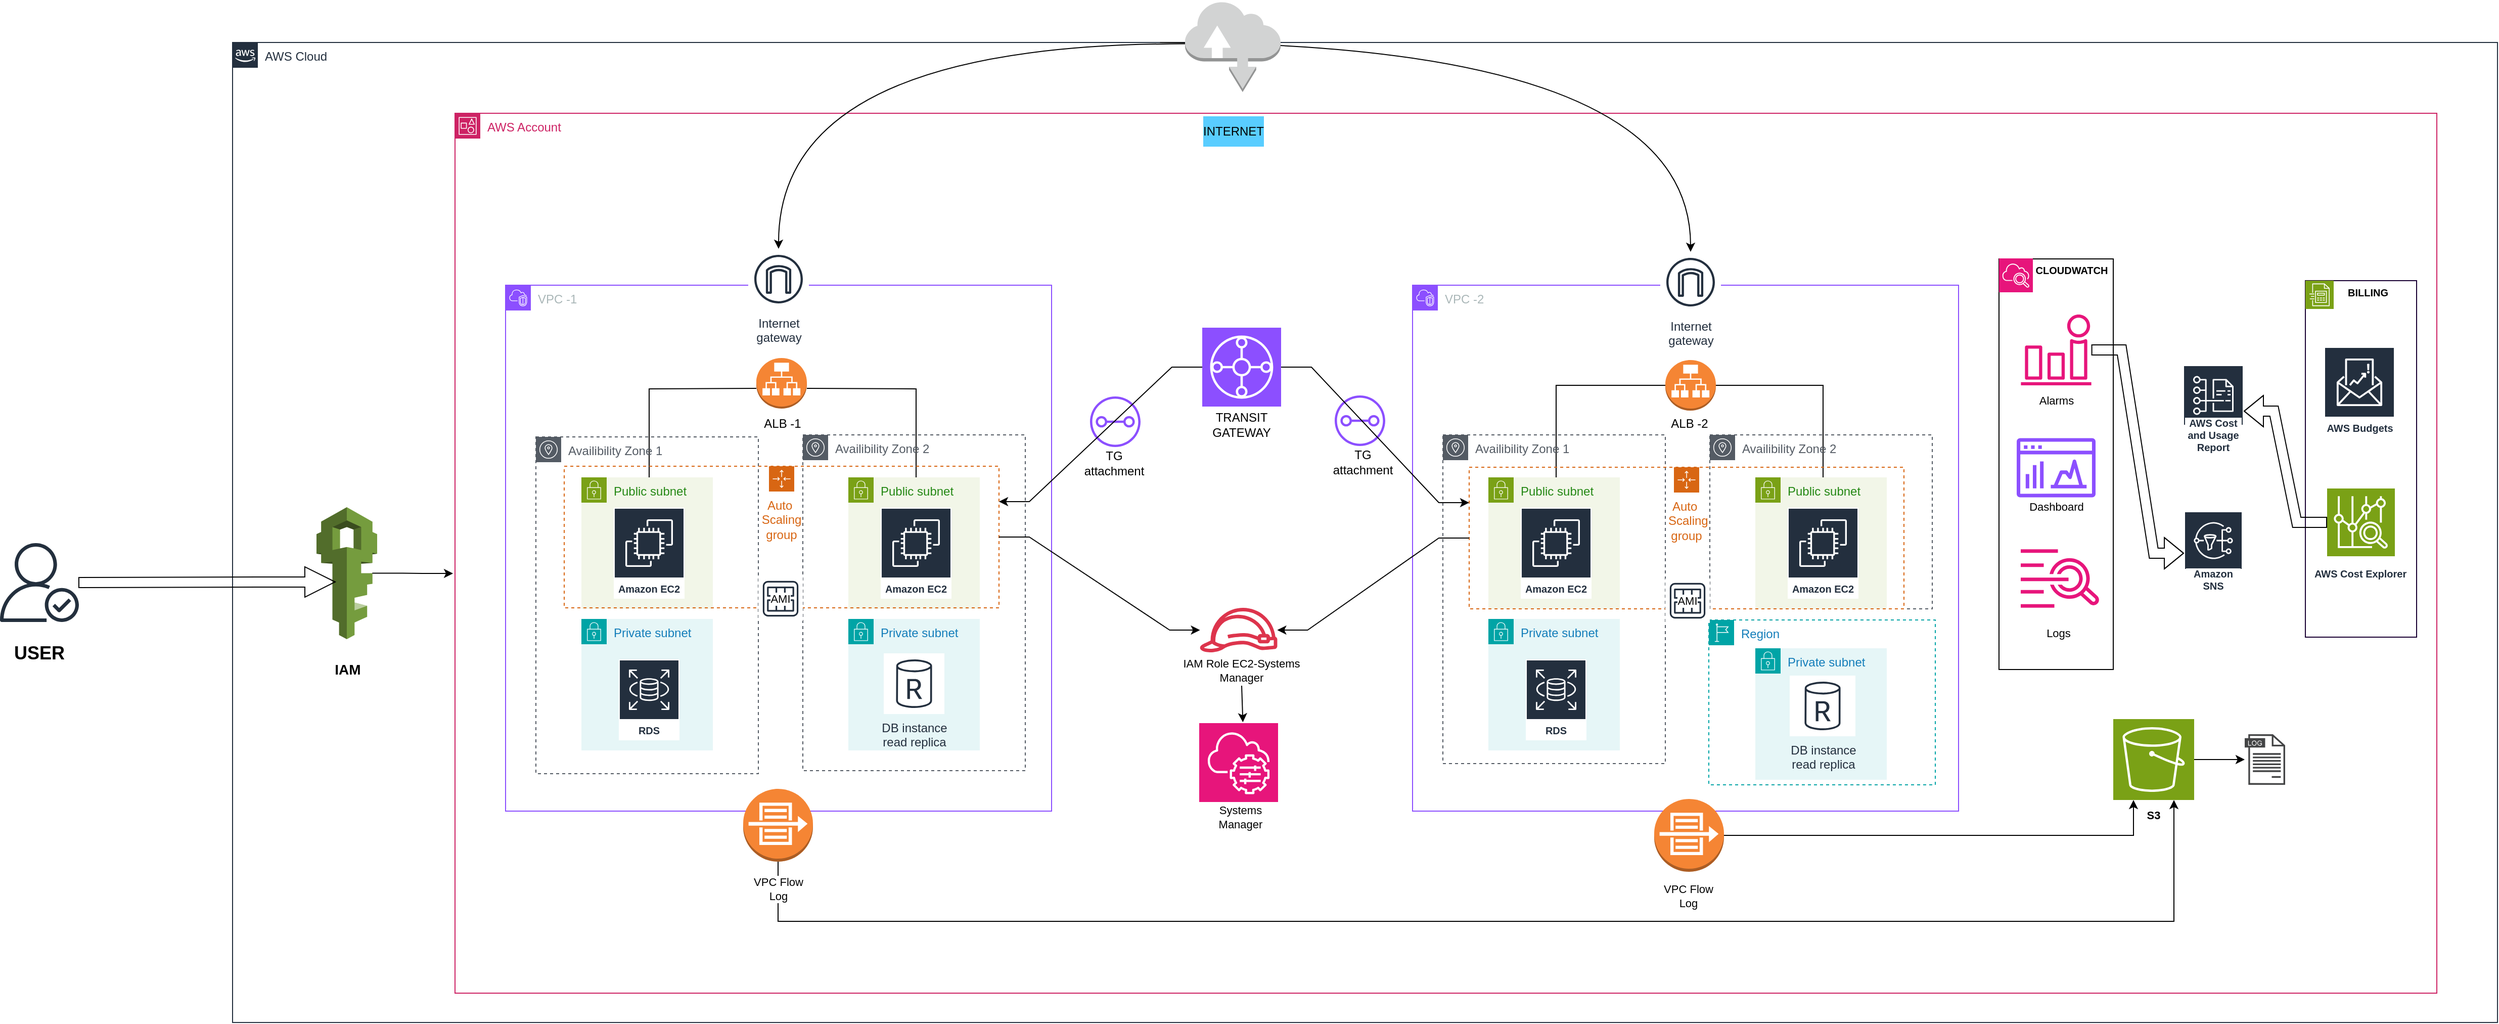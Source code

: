 <mxfile version="24.7.17">
  <diagram id="Ht1M8jgEwFfnCIfOTk4-" name="Page-1">
    <mxGraphModel dx="4369" dy="2067" grid="1" gridSize="10" guides="1" tooltips="1" connect="1" arrows="1" fold="1" page="1" pageScale="1" pageWidth="1169" pageHeight="827" math="0" shadow="0">
      <root>
        <mxCell id="0" />
        <mxCell id="1" parent="0" />
        <mxCell id="O6Aat92sw0CdDwq3nV2c-1" value="AWS Cloud" style="points=[[0,0],[0.25,0],[0.5,0],[0.75,0],[1,0],[1,0.25],[1,0.5],[1,0.75],[1,1],[0.75,1],[0.5,1],[0.25,1],[0,1],[0,0.75],[0,0.5],[0,0.25]];outlineConnect=0;gradientColor=none;html=1;whiteSpace=wrap;fontSize=12;fontStyle=0;shape=mxgraph.aws4.group;grIcon=mxgraph.aws4.group_aws_cloud_alt;strokeColor=#232F3E;fillColor=none;verticalAlign=top;align=left;spacingLeft=30;fontColor=#232F3E;dashed=0;labelBackgroundColor=#ffffff;container=1;pointerEvents=0;collapsible=0;recursiveResize=0;" vertex="1" parent="1">
          <mxGeometry x="120" y="-49" width="2240" height="969" as="geometry" />
        </mxCell>
        <mxCell id="O6Aat92sw0CdDwq3nV2c-2" value="VPC -1" style="points=[[0,0],[0.25,0],[0.5,0],[0.75,0],[1,0],[1,0.25],[1,0.5],[1,0.75],[1,1],[0.75,1],[0.5,1],[0.25,1],[0,1],[0,0.75],[0,0.5],[0,0.25]];outlineConnect=0;gradientColor=none;html=1;whiteSpace=wrap;fontSize=12;fontStyle=0;container=1;pointerEvents=0;collapsible=0;recursiveResize=0;shape=mxgraph.aws4.group;grIcon=mxgraph.aws4.group_vpc2;strokeColor=#8C4FFF;fillColor=none;verticalAlign=top;align=left;spacingLeft=30;fontColor=#AAB7B8;dashed=0;" vertex="1" parent="O6Aat92sw0CdDwq3nV2c-1">
          <mxGeometry x="270" y="240" width="540" height="520" as="geometry" />
        </mxCell>
        <mxCell id="O6Aat92sw0CdDwq3nV2c-54" style="edgeStyle=orthogonalEdgeStyle;rounded=0;orthogonalLoop=1;jettySize=auto;html=1;exitX=1;exitY=0.5;exitDx=0;exitDy=0;exitPerimeter=0;" edge="1" parent="O6Aat92sw0CdDwq3nV2c-2" target="O6Aat92sw0CdDwq3nV2c-43">
          <mxGeometry relative="1" as="geometry">
            <mxPoint x="298" y="102" as="sourcePoint" />
          </mxGeometry>
        </mxCell>
        <mxCell id="O6Aat92sw0CdDwq3nV2c-53" style="edgeStyle=orthogonalEdgeStyle;rounded=0;orthogonalLoop=1;jettySize=auto;html=1;exitX=0;exitY=0.5;exitDx=0;exitDy=0;exitPerimeter=0;" edge="1" parent="O6Aat92sw0CdDwq3nV2c-2" target="O6Aat92sw0CdDwq3nV2c-42">
          <mxGeometry relative="1" as="geometry">
            <mxPoint x="248" y="102" as="sourcePoint" />
          </mxGeometry>
        </mxCell>
        <mxCell id="O6Aat92sw0CdDwq3nV2c-29" value="" style="outlineConnect=0;dashed=0;verticalLabelPosition=bottom;verticalAlign=top;align=center;html=1;shape=mxgraph.aws3.application_load_balancer;fillColor=#F58534;gradientColor=none;" vertex="1" parent="O6Aat92sw0CdDwq3nV2c-2">
          <mxGeometry x="248" y="72" width="50" height="50" as="geometry" />
        </mxCell>
        <mxCell id="O6Aat92sw0CdDwq3nV2c-31" value="Availibility Zone 1" style="sketch=0;outlineConnect=0;gradientColor=none;html=1;whiteSpace=wrap;fontSize=12;fontStyle=0;shape=mxgraph.aws4.group;grIcon=mxgraph.aws4.group_availability_zone;strokeColor=#545B64;fillColor=none;verticalAlign=top;align=left;spacingLeft=30;fontColor=#545B64;dashed=1;" vertex="1" parent="O6Aat92sw0CdDwq3nV2c-2">
          <mxGeometry x="30" y="150" width="220" height="333" as="geometry" />
        </mxCell>
        <mxCell id="O6Aat92sw0CdDwq3nV2c-33" value="Availibility Zone 2" style="sketch=0;outlineConnect=0;gradientColor=none;html=1;whiteSpace=wrap;fontSize=12;fontStyle=0;shape=mxgraph.aws4.group;grIcon=mxgraph.aws4.group_availability_zone;strokeColor=#545B64;fillColor=none;verticalAlign=top;align=left;spacingLeft=30;fontColor=#545B64;dashed=1;" vertex="1" parent="O6Aat92sw0CdDwq3nV2c-2">
          <mxGeometry x="294" y="148" width="220" height="332" as="geometry" />
        </mxCell>
        <mxCell id="O6Aat92sw0CdDwq3nV2c-38" value="Public subnet" style="points=[[0,0],[0.25,0],[0.5,0],[0.75,0],[1,0],[1,0.25],[1,0.5],[1,0.75],[1,1],[0.75,1],[0.5,1],[0.25,1],[0,1],[0,0.75],[0,0.5],[0,0.25]];outlineConnect=0;gradientColor=none;html=1;whiteSpace=wrap;fontSize=12;fontStyle=0;container=1;pointerEvents=0;collapsible=0;recursiveResize=0;shape=mxgraph.aws4.group;grIcon=mxgraph.aws4.group_security_group;grStroke=0;strokeColor=#7AA116;fillColor=#F2F6E8;verticalAlign=top;align=left;spacingLeft=30;fontColor=#248814;dashed=0;" vertex="1" parent="O6Aat92sw0CdDwq3nV2c-2">
          <mxGeometry x="75" y="190" width="130" height="130" as="geometry" />
        </mxCell>
        <mxCell id="O6Aat92sw0CdDwq3nV2c-39" value="Public subnet" style="points=[[0,0],[0.25,0],[0.5,0],[0.75,0],[1,0],[1,0.25],[1,0.5],[1,0.75],[1,1],[0.75,1],[0.5,1],[0.25,1],[0,1],[0,0.75],[0,0.5],[0,0.25]];outlineConnect=0;gradientColor=none;html=1;whiteSpace=wrap;fontSize=12;fontStyle=0;container=1;pointerEvents=0;collapsible=0;recursiveResize=0;shape=mxgraph.aws4.group;grIcon=mxgraph.aws4.group_security_group;grStroke=0;strokeColor=#7AA116;fillColor=#F2F6E8;verticalAlign=top;align=left;spacingLeft=30;fontColor=#248814;dashed=0;" vertex="1" parent="O6Aat92sw0CdDwq3nV2c-2">
          <mxGeometry x="339" y="190" width="130" height="130" as="geometry" />
        </mxCell>
        <mxCell id="O6Aat92sw0CdDwq3nV2c-40" value="Private subnet" style="points=[[0,0],[0.25,0],[0.5,0],[0.75,0],[1,0],[1,0.25],[1,0.5],[1,0.75],[1,1],[0.75,1],[0.5,1],[0.25,1],[0,1],[0,0.75],[0,0.5],[0,0.25]];outlineConnect=0;gradientColor=none;html=1;whiteSpace=wrap;fontSize=12;fontStyle=0;container=1;pointerEvents=0;collapsible=0;recursiveResize=0;shape=mxgraph.aws4.group;grIcon=mxgraph.aws4.group_security_group;grStroke=0;strokeColor=#00A4A6;fillColor=#E6F6F7;verticalAlign=top;align=left;spacingLeft=30;fontColor=#147EBA;dashed=0;" vertex="1" parent="O6Aat92sw0CdDwq3nV2c-2">
          <mxGeometry x="75" y="330" width="130" height="130" as="geometry" />
        </mxCell>
        <mxCell id="O6Aat92sw0CdDwq3nV2c-41" value="Private subnet" style="points=[[0,0],[0.25,0],[0.5,0],[0.75,0],[1,0],[1,0.25],[1,0.5],[1,0.75],[1,1],[0.75,1],[0.5,1],[0.25,1],[0,1],[0,0.75],[0,0.5],[0,0.25]];outlineConnect=0;gradientColor=none;html=1;whiteSpace=wrap;fontSize=12;fontStyle=0;container=1;pointerEvents=0;collapsible=0;recursiveResize=0;shape=mxgraph.aws4.group;grIcon=mxgraph.aws4.group_security_group;grStroke=0;strokeColor=#00A4A6;fillColor=#E6F6F7;verticalAlign=top;align=left;spacingLeft=30;fontColor=#147EBA;dashed=0;" vertex="1" parent="O6Aat92sw0CdDwq3nV2c-2">
          <mxGeometry x="339" y="330" width="130" height="130" as="geometry" />
        </mxCell>
        <mxCell id="O6Aat92sw0CdDwq3nV2c-42" value="Amazon EC2" style="sketch=0;outlineConnect=0;fontColor=#232F3E;gradientColor=none;strokeColor=#ffffff;fillColor=#232F3E;dashed=0;verticalLabelPosition=middle;verticalAlign=bottom;align=center;html=1;whiteSpace=wrap;fontSize=10;fontStyle=1;spacing=3;shape=mxgraph.aws4.productIcon;prIcon=mxgraph.aws4.ec2;" vertex="1" parent="O6Aat92sw0CdDwq3nV2c-2">
          <mxGeometry x="107" y="220" width="70" height="90" as="geometry" />
        </mxCell>
        <mxCell id="O6Aat92sw0CdDwq3nV2c-43" value="Amazon EC2" style="sketch=0;outlineConnect=0;fontColor=#232F3E;gradientColor=none;strokeColor=#ffffff;fillColor=#232F3E;dashed=0;verticalLabelPosition=middle;verticalAlign=bottom;align=center;html=1;whiteSpace=wrap;fontSize=10;fontStyle=1;spacing=3;shape=mxgraph.aws4.productIcon;prIcon=mxgraph.aws4.ec2;" vertex="1" parent="O6Aat92sw0CdDwq3nV2c-2">
          <mxGeometry x="371" y="220" width="70" height="90" as="geometry" />
        </mxCell>
        <mxCell id="O6Aat92sw0CdDwq3nV2c-44" value="RDS" style="sketch=0;outlineConnect=0;fontColor=#232F3E;gradientColor=none;strokeColor=#ffffff;fillColor=#232F3E;dashed=0;verticalLabelPosition=middle;verticalAlign=bottom;align=center;html=1;whiteSpace=wrap;fontSize=10;fontStyle=1;spacing=3;shape=mxgraph.aws4.productIcon;prIcon=mxgraph.aws4.rds;" vertex="1" parent="O6Aat92sw0CdDwq3nV2c-2">
          <mxGeometry x="112" y="370" width="60" height="80" as="geometry" />
        </mxCell>
        <mxCell id="O6Aat92sw0CdDwq3nV2c-46" value="DB instance&#xa;read replica" style="sketch=0;outlineConnect=0;fontColor=#232F3E;gradientColor=none;strokeColor=#232F3E;fillColor=#ffffff;dashed=0;verticalLabelPosition=bottom;verticalAlign=top;align=center;html=1;fontSize=12;fontStyle=0;aspect=fixed;shape=mxgraph.aws4.resourceIcon;resIcon=mxgraph.aws4.db_instance_read_replica;" vertex="1" parent="O6Aat92sw0CdDwq3nV2c-2">
          <mxGeometry x="374" y="364" width="60" height="60" as="geometry" />
        </mxCell>
        <mxCell id="O6Aat92sw0CdDwq3nV2c-52" value="ALB -1" style="text;html=1;align=center;verticalAlign=middle;whiteSpace=wrap;rounded=0;" vertex="1" parent="O6Aat92sw0CdDwq3nV2c-2">
          <mxGeometry x="244" y="122" width="60" height="30" as="geometry" />
        </mxCell>
        <mxCell id="O6Aat92sw0CdDwq3nV2c-74" value="Auto&amp;nbsp;&lt;div&gt;&amp;nbsp;Scaling&amp;nbsp;&lt;/div&gt;&lt;div&gt;group&lt;/div&gt;" style="points=[[0,0],[0.25,0],[0.5,0],[0.75,0],[1,0],[1,0.25],[1,0.5],[1,0.75],[1,1],[0.75,1],[0.5,1],[0.25,1],[0,1],[0,0.75],[0,0.5],[0,0.25]];outlineConnect=0;gradientColor=none;html=1;whiteSpace=wrap;fontSize=12;fontStyle=0;container=1;pointerEvents=0;collapsible=0;recursiveResize=0;shape=mxgraph.aws4.groupCenter;grIcon=mxgraph.aws4.group_auto_scaling_group;grStroke=1;strokeColor=#D86613;fillColor=none;verticalAlign=top;align=center;fontColor=#D86613;dashed=1;spacingTop=25;" vertex="1" parent="O6Aat92sw0CdDwq3nV2c-2">
          <mxGeometry x="58" y="179" width="430" height="140" as="geometry" />
        </mxCell>
        <mxCell id="O6Aat92sw0CdDwq3nV2c-55" value="VPC -2" style="points=[[0,0],[0.25,0],[0.5,0],[0.75,0],[1,0],[1,0.25],[1,0.5],[1,0.75],[1,1],[0.75,1],[0.5,1],[0.25,1],[0,1],[0,0.75],[0,0.5],[0,0.25]];outlineConnect=0;gradientColor=none;html=1;whiteSpace=wrap;fontSize=12;fontStyle=0;container=1;pointerEvents=0;collapsible=0;recursiveResize=0;shape=mxgraph.aws4.group;grIcon=mxgraph.aws4.group_vpc2;strokeColor=#8C4FFF;fillColor=none;verticalAlign=top;align=left;spacingLeft=30;fontColor=#AAB7B8;dashed=0;" vertex="1" parent="O6Aat92sw0CdDwq3nV2c-1">
          <mxGeometry x="1167" y="240" width="540" height="520" as="geometry" />
        </mxCell>
        <mxCell id="O6Aat92sw0CdDwq3nV2c-56" style="edgeStyle=orthogonalEdgeStyle;rounded=0;orthogonalLoop=1;jettySize=auto;html=1;exitX=0;exitY=0.5;exitDx=0;exitDy=0;exitPerimeter=0;" edge="1" parent="O6Aat92sw0CdDwq3nV2c-55" source="O6Aat92sw0CdDwq3nV2c-58" target="O6Aat92sw0CdDwq3nV2c-65">
          <mxGeometry relative="1" as="geometry" />
        </mxCell>
        <mxCell id="O6Aat92sw0CdDwq3nV2c-57" style="edgeStyle=orthogonalEdgeStyle;rounded=0;orthogonalLoop=1;jettySize=auto;html=1;exitX=1;exitY=0.5;exitDx=0;exitDy=0;exitPerimeter=0;" edge="1" parent="O6Aat92sw0CdDwq3nV2c-55" source="O6Aat92sw0CdDwq3nV2c-58" target="O6Aat92sw0CdDwq3nV2c-66">
          <mxGeometry relative="1" as="geometry" />
        </mxCell>
        <mxCell id="O6Aat92sw0CdDwq3nV2c-58" value="" style="outlineConnect=0;dashed=0;verticalLabelPosition=bottom;verticalAlign=top;align=center;html=1;shape=mxgraph.aws3.application_load_balancer;fillColor=#F58534;gradientColor=none;" vertex="1" parent="O6Aat92sw0CdDwq3nV2c-55">
          <mxGeometry x="250" y="74" width="50" height="50" as="geometry" />
        </mxCell>
        <mxCell id="O6Aat92sw0CdDwq3nV2c-59" value="Availibility Zone 1" style="sketch=0;outlineConnect=0;gradientColor=none;html=1;whiteSpace=wrap;fontSize=12;fontStyle=0;shape=mxgraph.aws4.group;grIcon=mxgraph.aws4.group_availability_zone;strokeColor=#545B64;fillColor=none;verticalAlign=top;align=left;spacingLeft=30;fontColor=#545B64;dashed=1;" vertex="1" parent="O6Aat92sw0CdDwq3nV2c-55">
          <mxGeometry x="30" y="148" width="220" height="325" as="geometry" />
        </mxCell>
        <mxCell id="O6Aat92sw0CdDwq3nV2c-60" value="Availibility Zone 2" style="sketch=0;outlineConnect=0;gradientColor=none;html=1;whiteSpace=wrap;fontSize=12;fontStyle=0;shape=mxgraph.aws4.group;grIcon=mxgraph.aws4.group_availability_zone;strokeColor=#545B64;fillColor=none;verticalAlign=top;align=left;spacingLeft=30;fontColor=#545B64;dashed=1;" vertex="1" parent="O6Aat92sw0CdDwq3nV2c-55">
          <mxGeometry x="294" y="148" width="220" height="172" as="geometry" />
        </mxCell>
        <mxCell id="O6Aat92sw0CdDwq3nV2c-61" value="Public subnet" style="points=[[0,0],[0.25,0],[0.5,0],[0.75,0],[1,0],[1,0.25],[1,0.5],[1,0.75],[1,1],[0.75,1],[0.5,1],[0.25,1],[0,1],[0,0.75],[0,0.5],[0,0.25]];outlineConnect=0;gradientColor=none;html=1;whiteSpace=wrap;fontSize=12;fontStyle=0;container=1;pointerEvents=0;collapsible=0;recursiveResize=0;shape=mxgraph.aws4.group;grIcon=mxgraph.aws4.group_security_group;grStroke=0;strokeColor=#7AA116;fillColor=#F2F6E8;verticalAlign=top;align=left;spacingLeft=30;fontColor=#248814;dashed=0;" vertex="1" parent="O6Aat92sw0CdDwq3nV2c-55">
          <mxGeometry x="75" y="190" width="130" height="130" as="geometry" />
        </mxCell>
        <mxCell id="O6Aat92sw0CdDwq3nV2c-62" value="Public subnet" style="points=[[0,0],[0.25,0],[0.5,0],[0.75,0],[1,0],[1,0.25],[1,0.5],[1,0.75],[1,1],[0.75,1],[0.5,1],[0.25,1],[0,1],[0,0.75],[0,0.5],[0,0.25]];outlineConnect=0;gradientColor=none;html=1;whiteSpace=wrap;fontSize=12;fontStyle=0;container=1;pointerEvents=0;collapsible=0;recursiveResize=0;shape=mxgraph.aws4.group;grIcon=mxgraph.aws4.group_security_group;grStroke=0;strokeColor=#7AA116;fillColor=#F2F6E8;verticalAlign=top;align=left;spacingLeft=30;fontColor=#248814;dashed=0;" vertex="1" parent="O6Aat92sw0CdDwq3nV2c-55">
          <mxGeometry x="339" y="190" width="130" height="130" as="geometry" />
        </mxCell>
        <mxCell id="O6Aat92sw0CdDwq3nV2c-63" value="Private subnet" style="points=[[0,0],[0.25,0],[0.5,0],[0.75,0],[1,0],[1,0.25],[1,0.5],[1,0.75],[1,1],[0.75,1],[0.5,1],[0.25,1],[0,1],[0,0.75],[0,0.5],[0,0.25]];outlineConnect=0;gradientColor=none;html=1;whiteSpace=wrap;fontSize=12;fontStyle=0;container=1;pointerEvents=0;collapsible=0;recursiveResize=0;shape=mxgraph.aws4.group;grIcon=mxgraph.aws4.group_security_group;grStroke=0;strokeColor=#00A4A6;fillColor=#E6F6F7;verticalAlign=top;align=left;spacingLeft=30;fontColor=#147EBA;dashed=0;" vertex="1" parent="O6Aat92sw0CdDwq3nV2c-55">
          <mxGeometry x="75" y="330" width="130" height="130" as="geometry" />
        </mxCell>
        <mxCell id="O6Aat92sw0CdDwq3nV2c-64" value="Private subnet" style="points=[[0,0],[0.25,0],[0.5,0],[0.75,0],[1,0],[1,0.25],[1,0.5],[1,0.75],[1,1],[0.75,1],[0.5,1],[0.25,1],[0,1],[0,0.75],[0,0.5],[0,0.25]];outlineConnect=0;gradientColor=none;html=1;whiteSpace=wrap;fontSize=12;fontStyle=0;container=1;pointerEvents=0;collapsible=0;recursiveResize=0;shape=mxgraph.aws4.group;grIcon=mxgraph.aws4.group_security_group;grStroke=0;strokeColor=#00A4A6;fillColor=#E6F6F7;verticalAlign=top;align=left;spacingLeft=30;fontColor=#147EBA;dashed=0;" vertex="1" parent="O6Aat92sw0CdDwq3nV2c-55">
          <mxGeometry x="339" y="359" width="130" height="130" as="geometry" />
        </mxCell>
        <mxCell id="O6Aat92sw0CdDwq3nV2c-65" value="Amazon EC2" style="sketch=0;outlineConnect=0;fontColor=#232F3E;gradientColor=none;strokeColor=#ffffff;fillColor=#232F3E;dashed=0;verticalLabelPosition=middle;verticalAlign=bottom;align=center;html=1;whiteSpace=wrap;fontSize=10;fontStyle=1;spacing=3;shape=mxgraph.aws4.productIcon;prIcon=mxgraph.aws4.ec2;" vertex="1" parent="O6Aat92sw0CdDwq3nV2c-55">
          <mxGeometry x="107" y="220" width="70" height="90" as="geometry" />
        </mxCell>
        <mxCell id="O6Aat92sw0CdDwq3nV2c-66" value="Amazon EC2" style="sketch=0;outlineConnect=0;fontColor=#232F3E;gradientColor=none;strokeColor=#ffffff;fillColor=#232F3E;dashed=0;verticalLabelPosition=middle;verticalAlign=bottom;align=center;html=1;whiteSpace=wrap;fontSize=10;fontStyle=1;spacing=3;shape=mxgraph.aws4.productIcon;prIcon=mxgraph.aws4.ec2;" vertex="1" parent="O6Aat92sw0CdDwq3nV2c-55">
          <mxGeometry x="371" y="220" width="70" height="90" as="geometry" />
        </mxCell>
        <mxCell id="O6Aat92sw0CdDwq3nV2c-67" value="RDS" style="sketch=0;outlineConnect=0;fontColor=#232F3E;gradientColor=none;strokeColor=#ffffff;fillColor=#232F3E;dashed=0;verticalLabelPosition=middle;verticalAlign=bottom;align=center;html=1;whiteSpace=wrap;fontSize=10;fontStyle=1;spacing=3;shape=mxgraph.aws4.productIcon;prIcon=mxgraph.aws4.rds;" vertex="1" parent="O6Aat92sw0CdDwq3nV2c-55">
          <mxGeometry x="112" y="370" width="60" height="80" as="geometry" />
        </mxCell>
        <mxCell id="O6Aat92sw0CdDwq3nV2c-68" value="DB instance&#xa;read replica" style="sketch=0;outlineConnect=0;fontColor=#232F3E;gradientColor=none;strokeColor=#232F3E;fillColor=#ffffff;dashed=0;verticalLabelPosition=bottom;verticalAlign=top;align=center;html=1;fontSize=12;fontStyle=0;aspect=fixed;shape=mxgraph.aws4.resourceIcon;resIcon=mxgraph.aws4.db_instance_read_replica;" vertex="1" parent="O6Aat92sw0CdDwq3nV2c-55">
          <mxGeometry x="373" y="386" width="65" height="60" as="geometry" />
        </mxCell>
        <mxCell id="O6Aat92sw0CdDwq3nV2c-69" value="ALB -2" style="text;html=1;align=center;verticalAlign=middle;whiteSpace=wrap;rounded=0;" vertex="1" parent="O6Aat92sw0CdDwq3nV2c-55">
          <mxGeometry x="244" y="122" width="60" height="30" as="geometry" />
        </mxCell>
        <mxCell id="O6Aat92sw0CdDwq3nV2c-71" value="Region" style="points=[[0,0],[0.25,0],[0.5,0],[0.75,0],[1,0],[1,0.25],[1,0.5],[1,0.75],[1,1],[0.75,1],[0.5,1],[0.25,1],[0,1],[0,0.75],[0,0.5],[0,0.25]];outlineConnect=0;gradientColor=none;html=1;whiteSpace=wrap;fontSize=12;fontStyle=0;container=1;pointerEvents=0;collapsible=0;recursiveResize=0;shape=mxgraph.aws4.group;grIcon=mxgraph.aws4.group_region;strokeColor=#00A4A6;fillColor=none;verticalAlign=top;align=left;spacingLeft=30;fontColor=#147EBA;dashed=1;" vertex="1" parent="O6Aat92sw0CdDwq3nV2c-55">
          <mxGeometry x="293" y="331" width="224" height="163" as="geometry" />
        </mxCell>
        <mxCell id="O6Aat92sw0CdDwq3nV2c-72" value="Auto&amp;nbsp;&lt;div&gt;&amp;nbsp;Scaling&lt;/div&gt;&lt;div&gt;group&lt;/div&gt;" style="points=[[0,0],[0.25,0],[0.5,0],[0.75,0],[1,0],[1,0.25],[1,0.5],[1,0.75],[1,1],[0.75,1],[0.5,1],[0.25,1],[0,1],[0,0.75],[0,0.5],[0,0.25]];outlineConnect=0;gradientColor=none;html=1;whiteSpace=wrap;fontSize=12;fontStyle=0;container=1;pointerEvents=0;collapsible=0;recursiveResize=0;shape=mxgraph.aws4.groupCenter;grIcon=mxgraph.aws4.group_auto_scaling_group;grStroke=1;strokeColor=#D86613;fillColor=none;verticalAlign=top;align=center;fontColor=#D86613;dashed=1;spacingTop=25;" vertex="1" parent="O6Aat92sw0CdDwq3nV2c-55">
          <mxGeometry x="56" y="180" width="430" height="140" as="geometry" />
        </mxCell>
        <mxCell id="O6Aat92sw0CdDwq3nV2c-103" value="Internet&#xa;gateway" style="sketch=0;outlineConnect=0;fontColor=#232F3E;gradientColor=none;strokeColor=#232F3E;fillColor=#ffffff;dashed=0;verticalLabelPosition=bottom;verticalAlign=top;align=center;html=1;fontSize=12;fontStyle=0;aspect=fixed;shape=mxgraph.aws4.resourceIcon;resIcon=mxgraph.aws4.internet_gateway;" vertex="1" parent="O6Aat92sw0CdDwq3nV2c-55">
          <mxGeometry x="245" y="-33" width="60" height="60" as="geometry" />
        </mxCell>
        <mxCell id="O6Aat92sw0CdDwq3nV2c-79" value="TRANSIT&lt;div&gt;GATEWAY&lt;/div&gt;" style="text;html=1;align=center;verticalAlign=middle;whiteSpace=wrap;rounded=0;fillColor=#FFFFFF;" vertex="1" parent="O6Aat92sw0CdDwq3nV2c-1">
          <mxGeometry x="968" y="363" width="60" height="30" as="geometry" />
        </mxCell>
        <mxCell id="O6Aat92sw0CdDwq3nV2c-81" value="Internet&#xa;gateway" style="sketch=0;outlineConnect=0;fontColor=#232F3E;gradientColor=none;strokeColor=#232F3E;fillColor=#ffffff;dashed=0;verticalLabelPosition=bottom;verticalAlign=top;align=center;html=1;fontSize=12;fontStyle=0;aspect=fixed;shape=mxgraph.aws4.resourceIcon;resIcon=mxgraph.aws4.internet_gateway;" vertex="1" parent="O6Aat92sw0CdDwq3nV2c-1">
          <mxGeometry x="510" y="204" width="60" height="60" as="geometry" />
        </mxCell>
        <mxCell id="O6Aat92sw0CdDwq3nV2c-175" value="" style="outlineConnect=0;dashed=0;verticalLabelPosition=bottom;verticalAlign=top;align=center;html=1;shape=mxgraph.aws3.iam;fillColor=#759C3E;gradientColor=none;fontFamily=Helvetica;fontSize=11;fontColor=default;labelBackgroundColor=default;" vertex="1" parent="O6Aat92sw0CdDwq3nV2c-1">
          <mxGeometry x="83" y="459.5" width="60" height="130.5" as="geometry" />
        </mxCell>
        <mxCell id="O6Aat92sw0CdDwq3nV2c-179" value="&lt;font style=&quot;font-size: 14px;&quot;&gt;&lt;b&gt;IAM&lt;/b&gt;&lt;/font&gt;" style="text;html=1;align=center;verticalAlign=middle;whiteSpace=wrap;rounded=0;fontFamily=Helvetica;fontSize=11;fontColor=default;labelBackgroundColor=default;" vertex="1" parent="O6Aat92sw0CdDwq3nV2c-1">
          <mxGeometry x="74" y="599" width="80" height="41" as="geometry" />
        </mxCell>
        <mxCell id="O6Aat92sw0CdDwq3nV2c-82" value="AWS Account" style="points=[[0,0],[0.25,0],[0.5,0],[0.75,0],[1,0],[1,0.25],[1,0.5],[1,0.75],[1,1],[0.75,1],[0.5,1],[0.25,1],[0,1],[0,0.75],[0,0.5],[0,0.25]];outlineConnect=0;gradientColor=none;html=1;whiteSpace=wrap;fontSize=12;fontStyle=0;container=1;pointerEvents=0;collapsible=0;recursiveResize=0;shape=mxgraph.aws4.group;grIcon=mxgraph.aws4.group_account;strokeColor=#CD2264;fillColor=none;verticalAlign=top;align=left;spacingLeft=30;fontColor=#CD2264;dashed=0;" vertex="1" parent="1">
          <mxGeometry x="340" y="21" width="1960" height="870" as="geometry" />
        </mxCell>
        <mxCell id="O6Aat92sw0CdDwq3nV2c-89" value="INTERNET" style="text;html=1;align=center;verticalAlign=middle;whiteSpace=wrap;rounded=0;fillColor=#59CDFF;strokeColor=none;" vertex="1" parent="O6Aat92sw0CdDwq3nV2c-82">
          <mxGeometry x="740" y="3" width="60" height="30" as="geometry" />
        </mxCell>
        <mxCell id="O6Aat92sw0CdDwq3nV2c-90" value="" style="sketch=0;points=[[0,0,0],[0.25,0,0],[0.5,0,0],[0.75,0,0],[1,0,0],[0,1,0],[0.25,1,0],[0.5,1,0],[0.75,1,0],[1,1,0],[0,0.25,0],[0,0.5,0],[0,0.75,0],[1,0.25,0],[1,0.5,0],[1,0.75,0]];outlineConnect=0;fontColor=#232F3E;fillColor=#8C4FFF;strokeColor=#ffffff;dashed=0;verticalLabelPosition=bottom;verticalAlign=top;align=center;html=1;fontSize=12;fontStyle=0;aspect=fixed;shape=mxgraph.aws4.resourceIcon;resIcon=mxgraph.aws4.transit_gateway;" vertex="1" parent="O6Aat92sw0CdDwq3nV2c-82">
          <mxGeometry x="739" y="212" width="78" height="78" as="geometry" />
        </mxCell>
        <mxCell id="O6Aat92sw0CdDwq3nV2c-93" value="" style="sketch=0;outlineConnect=0;fontColor=#232F3E;gradientColor=none;fillColor=#8C4FFF;strokeColor=none;dashed=0;verticalLabelPosition=bottom;verticalAlign=top;align=center;html=1;fontSize=12;fontStyle=0;aspect=fixed;pointerEvents=1;shape=mxgraph.aws4.transit_gateway_attachment;" vertex="1" parent="O6Aat92sw0CdDwq3nV2c-82">
          <mxGeometry x="628" y="280" width="50" height="50" as="geometry" />
        </mxCell>
        <mxCell id="O6Aat92sw0CdDwq3nV2c-94" value="" style="sketch=0;outlineConnect=0;fontColor=#232F3E;gradientColor=none;fillColor=#8C4FFF;strokeColor=none;dashed=0;verticalLabelPosition=bottom;verticalAlign=top;align=center;html=1;fontSize=12;fontStyle=0;aspect=fixed;pointerEvents=1;shape=mxgraph.aws4.transit_gateway_attachment;" vertex="1" parent="O6Aat92sw0CdDwq3nV2c-82">
          <mxGeometry x="870" y="279" width="50" height="50" as="geometry" />
        </mxCell>
        <mxCell id="O6Aat92sw0CdDwq3nV2c-95" value="TG attachment" style="text;html=1;align=center;verticalAlign=middle;whiteSpace=wrap;rounded=0;" vertex="1" parent="O6Aat92sw0CdDwq3nV2c-82">
          <mxGeometry x="622" y="331" width="60" height="30" as="geometry" />
        </mxCell>
        <mxCell id="O6Aat92sw0CdDwq3nV2c-96" value="TG attachment" style="text;html=1;align=center;verticalAlign=middle;whiteSpace=wrap;rounded=0;" vertex="1" parent="O6Aat92sw0CdDwq3nV2c-82">
          <mxGeometry x="868" y="330" width="60" height="30" as="geometry" />
        </mxCell>
        <mxCell id="O6Aat92sw0CdDwq3nV2c-101" value="" style="points=[[0,0],[0.25,0],[0.5,0],[0.75,0],[1,0],[1,0.25],[1,0.5],[1,0.75],[1,1],[0.75,1],[0.5,1],[0.25,1],[0,1],[0,0.75],[0,0.5],[0,0.25]];outlineConnect=0;gradientColor=none;html=1;whiteSpace=wrap;fontSize=12;fontStyle=0;container=1;pointerEvents=0;collapsible=0;recursiveResize=0;shape=mxgraph.aws4.group;grIcon=mxgraph.aws4.group_corporate_data_center;strokeColor=#190033;fillColor=none;verticalAlign=top;align=left;spacingLeft=30;fontColor=#5A6C86;dashed=0;" vertex="1" parent="O6Aat92sw0CdDwq3nV2c-82">
          <mxGeometry x="1830" y="165.5" width="110" height="352.5" as="geometry" />
        </mxCell>
        <mxCell id="O6Aat92sw0CdDwq3nV2c-97" value="AWS Budgets" style="sketch=0;outlineConnect=0;fontColor=#232F3E;gradientColor=none;strokeColor=#ffffff;fillColor=#232F3E;dashed=0;verticalLabelPosition=middle;verticalAlign=bottom;align=center;html=1;whiteSpace=wrap;fontSize=10;fontStyle=1;spacing=3;shape=mxgraph.aws4.productIcon;prIcon=mxgraph.aws4.budgets;" vertex="1" parent="O6Aat92sw0CdDwq3nV2c-101">
          <mxGeometry x="18.5" y="65.5" width="70" height="90" as="geometry" />
        </mxCell>
        <mxCell id="O6Aat92sw0CdDwq3nV2c-102" value="" style="sketch=0;points=[[0,0,0],[0.25,0,0],[0.5,0,0],[0.75,0,0],[1,0,0],[0,1,0],[0.25,1,0],[0.5,1,0],[0.75,1,0],[1,1,0],[0,0.25,0],[0,0.5,0],[0,0.75,0],[1,0.25,0],[1,0.5,0],[1,0.75,0]];outlineConnect=0;fontColor=#232F3E;fillColor=#7AA116;strokeColor=#ffffff;dashed=0;verticalLabelPosition=bottom;verticalAlign=top;align=center;html=1;fontSize=12;fontStyle=0;aspect=fixed;shape=mxgraph.aws4.resourceIcon;resIcon=mxgraph.aws4.custom_billing_manager;" vertex="1" parent="O6Aat92sw0CdDwq3nV2c-101">
          <mxGeometry width="28" height="28" as="geometry" />
        </mxCell>
        <mxCell id="O6Aat92sw0CdDwq3nV2c-168" value="&lt;span style=&quot;font-size: 10px;&quot;&gt;&lt;b&gt;BILLING&lt;/b&gt;&lt;/span&gt;" style="text;html=1;align=center;verticalAlign=middle;whiteSpace=wrap;rounded=0;fontFamily=Helvetica;fontSize=11;fontColor=default;labelBackgroundColor=default;fillColor=none;" vertex="1" parent="O6Aat92sw0CdDwq3nV2c-101">
          <mxGeometry x="38" width="48" height="23" as="geometry" />
        </mxCell>
        <mxCell id="O6Aat92sw0CdDwq3nV2c-99" value="" style="sketch=0;points=[[0,0,0],[0.25,0,0],[0.5,0,0],[0.75,0,0],[1,0,0],[0,1,0],[0.25,1,0],[0.5,1,0],[0.75,1,0],[1,1,0],[0,0.25,0],[0,0.5,0],[0,0.75,0],[1,0.25,0],[1,0.5,0],[1,0.75,0]];outlineConnect=0;fontColor=#232F3E;fillColor=#7AA116;strokeColor=#ffffff;dashed=0;verticalLabelPosition=bottom;verticalAlign=top;align=center;html=1;fontSize=12;fontStyle=0;aspect=fixed;shape=mxgraph.aws4.resourceIcon;resIcon=mxgraph.aws4.cost_explorer;" vertex="1" parent="O6Aat92sw0CdDwq3nV2c-101">
          <mxGeometry x="21.5" y="205.5" width="67" height="67" as="geometry" />
        </mxCell>
        <mxCell id="O6Aat92sw0CdDwq3nV2c-100" value="&lt;div style=&quot;text-align: center;&quot;&gt;&lt;span style=&quot;background-color: initial; font-size: 10px;&quot;&gt;&lt;font color=&quot;#232f3e&quot;&gt;&lt;b&gt;AWS Cost&amp;nbsp;&lt;/b&gt;&lt;/font&gt;&lt;/span&gt;&lt;b style=&quot;color: rgb(35, 47, 62); background-color: initial; font-size: 10px;&quot;&gt;Explorer&lt;/b&gt;&lt;/div&gt;" style="text;whiteSpace=wrap;html=1;" vertex="1" parent="O6Aat92sw0CdDwq3nV2c-101">
          <mxGeometry x="6.5" y="275.5" width="97" height="32" as="geometry" />
        </mxCell>
        <mxCell id="O6Aat92sw0CdDwq3nV2c-106" value="" style="sketch=0;points=[[0,0,0],[0.25,0,0],[0.5,0,0],[0.75,0,0],[1,0,0],[0,1,0],[0.25,1,0],[0.5,1,0],[0.75,1,0],[1,1,0],[0,0.25,0],[0,0.5,0],[0,0.75,0],[1,0.25,0],[1,0.5,0],[1,0.75,0]];points=[[0,0,0],[0.25,0,0],[0.5,0,0],[0.75,0,0],[1,0,0],[0,1,0],[0.25,1,0],[0.5,1,0],[0.75,1,0],[1,1,0],[0,0.25,0],[0,0.5,0],[0,0.75,0],[1,0.25,0],[1,0.5,0],[1,0.75,0]];outlineConnect=0;fontColor=#232F3E;fillColor=#E7157B;strokeColor=#ffffff;dashed=0;verticalLabelPosition=bottom;verticalAlign=top;align=center;html=1;fontSize=12;fontStyle=0;aspect=fixed;shape=mxgraph.aws4.resourceIcon;resIcon=mxgraph.aws4.systems_manager;" vertex="1" parent="O6Aat92sw0CdDwq3nV2c-82">
          <mxGeometry x="736" y="603" width="78" height="78" as="geometry" />
        </mxCell>
        <mxCell id="O6Aat92sw0CdDwq3nV2c-107" value="" style="sketch=0;outlineConnect=0;fontColor=#232F3E;gradientColor=none;fillColor=#DD344C;strokeColor=none;dashed=0;verticalLabelPosition=bottom;verticalAlign=top;align=center;html=1;fontSize=12;fontStyle=0;aspect=fixed;pointerEvents=1;shape=mxgraph.aws4.role;" vertex="1" parent="O6Aat92sw0CdDwq3nV2c-82">
          <mxGeometry x="736" y="489" width="78" height="44" as="geometry" />
        </mxCell>
        <mxCell id="O6Aat92sw0CdDwq3nV2c-110" value="" style="sketch=0;outlineConnect=0;fontColor=#232F3E;gradientColor=none;strokeColor=#232F3E;fillColor=#ffffff;dashed=0;verticalLabelPosition=bottom;verticalAlign=top;align=center;html=1;fontSize=12;fontStyle=0;aspect=fixed;shape=mxgraph.aws4.resourceIcon;resIcon=mxgraph.aws4.ami;" vertex="1" parent="O6Aat92sw0CdDwq3nV2c-82">
          <mxGeometry x="300" y="458" width="44" height="44" as="geometry" />
        </mxCell>
        <mxCell id="O6Aat92sw0CdDwq3nV2c-114" value="IAM Role EC2-Systems Manager" style="text;html=1;align=center;verticalAlign=middle;whiteSpace=wrap;rounded=0;fontFamily=Helvetica;fontSize=11;fontColor=default;labelBackgroundColor=default;fillColor=none;" vertex="1" parent="O6Aat92sw0CdDwq3nV2c-82">
          <mxGeometry x="718" y="536" width="120" height="30" as="geometry" />
        </mxCell>
        <mxCell id="O6Aat92sw0CdDwq3nV2c-116" style="shape=connector;rounded=0;orthogonalLoop=1;jettySize=auto;html=1;exitX=0.5;exitY=1;exitDx=0;exitDy=0;strokeColor=default;align=center;verticalAlign=middle;fontFamily=Helvetica;fontSize=11;fontColor=default;labelBackgroundColor=default;endArrow=classic;entryX=0.554;entryY=-0.011;entryDx=0;entryDy=0;entryPerimeter=0;" edge="1" parent="O6Aat92sw0CdDwq3nV2c-82" target="O6Aat92sw0CdDwq3nV2c-106">
          <mxGeometry relative="1" as="geometry">
            <mxPoint x="778" y="566.0" as="sourcePoint" />
            <mxPoint x="780" y="603" as="targetPoint" />
          </mxGeometry>
        </mxCell>
        <mxCell id="O6Aat92sw0CdDwq3nV2c-120" value="" style="sketch=0;outlineConnect=0;fontColor=#232F3E;gradientColor=none;strokeColor=#232F3E;fillColor=#ffffff;dashed=0;verticalLabelPosition=bottom;verticalAlign=top;align=center;html=1;fontSize=12;fontStyle=0;aspect=fixed;shape=mxgraph.aws4.resourceIcon;resIcon=mxgraph.aws4.ami;" vertex="1" parent="O6Aat92sw0CdDwq3nV2c-82">
          <mxGeometry x="1197" y="460" width="44" height="44" as="geometry" />
        </mxCell>
        <mxCell id="O6Aat92sw0CdDwq3nV2c-121" value="AMI" style="text;html=1;align=center;verticalAlign=middle;whiteSpace=wrap;rounded=0;fontFamily=Helvetica;fontSize=11;fontColor=default;labelBackgroundColor=default;" vertex="1" parent="O6Aat92sw0CdDwq3nV2c-82">
          <mxGeometry x="292" y="465" width="60" height="30" as="geometry" />
        </mxCell>
        <mxCell id="O6Aat92sw0CdDwq3nV2c-122" value="AMI" style="text;html=1;align=center;verticalAlign=middle;whiteSpace=wrap;rounded=0;fontFamily=Helvetica;fontSize=11;fontColor=default;labelBackgroundColor=default;" vertex="1" parent="O6Aat92sw0CdDwq3nV2c-82">
          <mxGeometry x="1189" y="467" width="60" height="30" as="geometry" />
        </mxCell>
        <mxCell id="O6Aat92sw0CdDwq3nV2c-123" value="Systems Manager" style="text;html=1;align=center;verticalAlign=middle;whiteSpace=wrap;rounded=0;fontFamily=Helvetica;fontSize=11;fontColor=default;labelBackgroundColor=default;" vertex="1" parent="O6Aat92sw0CdDwq3nV2c-82">
          <mxGeometry x="747" y="681" width="60" height="30" as="geometry" />
        </mxCell>
        <mxCell id="O6Aat92sw0CdDwq3nV2c-140" style="edgeStyle=entityRelationEdgeStyle;shape=connector;rounded=0;orthogonalLoop=1;jettySize=auto;html=1;exitX=1;exitY=0.5;exitDx=0;exitDy=0;exitPerimeter=0;strokeColor=default;align=center;verticalAlign=middle;fontFamily=Helvetica;fontSize=11;fontColor=default;labelBackgroundColor=default;endArrow=classic;" edge="1" parent="O6Aat92sw0CdDwq3nV2c-82" source="O6Aat92sw0CdDwq3nV2c-129" target="O6Aat92sw0CdDwq3nV2c-139">
          <mxGeometry relative="1" as="geometry" />
        </mxCell>
        <mxCell id="O6Aat92sw0CdDwq3nV2c-129" value="" style="sketch=0;points=[[0,0,0],[0.25,0,0],[0.5,0,0],[0.75,0,0],[1,0,0],[0,1,0],[0.25,1,0],[0.5,1,0],[0.75,1,0],[1,1,0],[0,0.25,0],[0,0.5,0],[0,0.75,0],[1,0.25,0],[1,0.5,0],[1,0.75,0]];outlineConnect=0;fontColor=#232F3E;fillColor=#7AA116;strokeColor=#ffffff;dashed=0;verticalLabelPosition=bottom;verticalAlign=top;align=center;html=1;fontSize=12;fontStyle=0;aspect=fixed;shape=mxgraph.aws4.resourceIcon;resIcon=mxgraph.aws4.s3;fontFamily=Helvetica;labelBackgroundColor=default;" vertex="1" parent="O6Aat92sw0CdDwq3nV2c-82">
          <mxGeometry x="1640" y="599" width="80" height="80" as="geometry" />
        </mxCell>
        <mxCell id="O6Aat92sw0CdDwq3nV2c-136" style="edgeStyle=orthogonalEdgeStyle;shape=connector;rounded=0;orthogonalLoop=1;jettySize=auto;html=1;exitX=1;exitY=0.5;exitDx=0;exitDy=0;exitPerimeter=0;strokeColor=default;align=center;verticalAlign=middle;fontFamily=Helvetica;fontSize=11;fontColor=default;labelBackgroundColor=default;endArrow=classic;entryX=0.25;entryY=1;entryDx=0;entryDy=0;entryPerimeter=0;" edge="1" parent="O6Aat92sw0CdDwq3nV2c-82" source="O6Aat92sw0CdDwq3nV2c-130" target="O6Aat92sw0CdDwq3nV2c-129">
          <mxGeometry relative="1" as="geometry" />
        </mxCell>
        <mxCell id="O6Aat92sw0CdDwq3nV2c-130" value="" style="outlineConnect=0;dashed=0;verticalLabelPosition=bottom;verticalAlign=top;align=center;html=1;shape=mxgraph.aws3.flow_logs;fillColor=#F58534;gradientColor=none;fontFamily=Helvetica;fontSize=11;fontColor=default;labelBackgroundColor=default;" vertex="1" parent="O6Aat92sw0CdDwq3nV2c-82">
          <mxGeometry x="1186" y="678" width="69" height="72" as="geometry" />
        </mxCell>
        <mxCell id="O6Aat92sw0CdDwq3nV2c-139" value="" style="sketch=0;pointerEvents=1;shadow=0;dashed=0;html=1;strokeColor=none;fillColor=#434445;aspect=fixed;labelPosition=center;verticalLabelPosition=bottom;verticalAlign=top;align=center;outlineConnect=0;shape=mxgraph.vvd.log_files;fontFamily=Helvetica;fontSize=11;fontColor=default;labelBackgroundColor=default;" vertex="1" parent="O6Aat92sw0CdDwq3nV2c-82">
          <mxGeometry x="1770" y="614" width="40" height="50" as="geometry" />
        </mxCell>
        <mxCell id="O6Aat92sw0CdDwq3nV2c-142" value="&lt;b&gt;S3&lt;/b&gt;" style="text;html=1;align=center;verticalAlign=middle;whiteSpace=wrap;rounded=0;fontFamily=Helvetica;fontSize=11;fontColor=default;labelBackgroundColor=default;" vertex="1" parent="O6Aat92sw0CdDwq3nV2c-82">
          <mxGeometry x="1650" y="679" width="60" height="30" as="geometry" />
        </mxCell>
        <mxCell id="O6Aat92sw0CdDwq3nV2c-146" value="" style="rounded=0;whiteSpace=wrap;html=1;fontFamily=Helvetica;fontSize=11;fontColor=default;labelBackgroundColor=default;fillColor=none;" vertex="1" parent="O6Aat92sw0CdDwq3nV2c-82">
          <mxGeometry x="1527" y="144" width="113" height="406" as="geometry" />
        </mxCell>
        <mxCell id="O6Aat92sw0CdDwq3nV2c-145" value="" style="sketch=0;points=[[0,0,0],[0.25,0,0],[0.5,0,0],[0.75,0,0],[1,0,0],[0,1,0],[0.25,1,0],[0.5,1,0],[0.75,1,0],[1,1,0],[0,0.25,0],[0,0.5,0],[0,0.75,0],[1,0.25,0],[1,0.5,0],[1,0.75,0]];points=[[0,0,0],[0.25,0,0],[0.5,0,0],[0.75,0,0],[1,0,0],[0,1,0],[0.25,1,0],[0.5,1,0],[0.75,1,0],[1,1,0],[0,0.25,0],[0,0.5,0],[0,0.75,0],[1,0.25,0],[1,0.5,0],[1,0.75,0]];outlineConnect=0;fontColor=#232F3E;fillColor=#E7157B;strokeColor=#ffffff;dashed=0;verticalLabelPosition=bottom;verticalAlign=top;align=center;html=1;fontSize=12;fontStyle=0;aspect=fixed;shape=mxgraph.aws4.resourceIcon;resIcon=mxgraph.aws4.cloudwatch_2;fontFamily=Helvetica;labelBackgroundColor=default;" vertex="1" parent="O6Aat92sw0CdDwq3nV2c-82">
          <mxGeometry x="1527" y="143.5" width="33.5" height="33.5" as="geometry" />
        </mxCell>
        <mxCell id="O6Aat92sw0CdDwq3nV2c-152" value="" style="sketch=0;outlineConnect=0;fontColor=#232F3E;gradientColor=none;fillColor=#E7157B;strokeColor=none;dashed=0;verticalLabelPosition=bottom;verticalAlign=top;align=center;html=1;fontSize=12;fontStyle=0;aspect=fixed;pointerEvents=1;shape=mxgraph.aws4.cloudwatch_logs;fontFamily=Helvetica;labelBackgroundColor=default;" vertex="1" parent="O6Aat92sw0CdDwq3nV2c-82">
          <mxGeometry x="1548.5" y="431" width="78" height="58" as="geometry" />
        </mxCell>
        <mxCell id="O6Aat92sw0CdDwq3nV2c-155" value="" style="sketch=0;outlineConnect=0;fontColor=#232F3E;gradientColor=none;fillColor=#E7157B;strokeColor=none;dashed=0;verticalLabelPosition=bottom;verticalAlign=top;align=center;html=1;fontSize=12;fontStyle=0;aspect=fixed;pointerEvents=1;shape=mxgraph.aws4.alarm;fontFamily=Helvetica;labelBackgroundColor=default;" vertex="1" parent="O6Aat92sw0CdDwq3nV2c-82">
          <mxGeometry x="1548.5" y="199" width="70" height="70" as="geometry" />
        </mxCell>
        <mxCell id="O6Aat92sw0CdDwq3nV2c-156" value="" style="sketch=0;outlineConnect=0;fontColor=#232F3E;gradientColor=none;fillColor=#8C4FFF;strokeColor=none;dashed=0;verticalLabelPosition=bottom;verticalAlign=top;align=center;html=1;fontSize=12;fontStyle=0;aspect=fixed;pointerEvents=1;shape=mxgraph.aws4.opensearch_dashboards;fontFamily=Helvetica;labelBackgroundColor=default;" vertex="1" parent="O6Aat92sw0CdDwq3nV2c-82">
          <mxGeometry x="1544.5" y="321" width="78" height="59" as="geometry" />
        </mxCell>
        <mxCell id="O6Aat92sw0CdDwq3nV2c-162" style="edgeStyle=entityRelationEdgeStyle;shape=flexArrow;rounded=0;orthogonalLoop=1;jettySize=auto;html=1;strokeColor=default;align=center;verticalAlign=middle;fontFamily=Helvetica;fontSize=11;fontColor=default;labelBackgroundColor=default;endArrow=classic;" edge="1" parent="O6Aat92sw0CdDwq3nV2c-82" source="O6Aat92sw0CdDwq3nV2c-155" target="O6Aat92sw0CdDwq3nV2c-161">
          <mxGeometry relative="1" as="geometry" />
        </mxCell>
        <mxCell id="O6Aat92sw0CdDwq3nV2c-159" value="Alarms" style="text;html=1;align=center;verticalAlign=middle;whiteSpace=wrap;rounded=0;fontFamily=Helvetica;fontSize=11;fontColor=default;labelBackgroundColor=default;" vertex="1" parent="O6Aat92sw0CdDwq3nV2c-82">
          <mxGeometry x="1553.5" y="269" width="60" height="30" as="geometry" />
        </mxCell>
        <mxCell id="O6Aat92sw0CdDwq3nV2c-161" value="Amazon SNS" style="sketch=0;outlineConnect=0;fontColor=#232F3E;gradientColor=none;strokeColor=#ffffff;fillColor=#232F3E;dashed=0;verticalLabelPosition=middle;verticalAlign=bottom;align=center;html=1;whiteSpace=wrap;fontSize=10;fontStyle=1;spacing=3;shape=mxgraph.aws4.productIcon;prIcon=mxgraph.aws4.sns;fontFamily=Helvetica;labelBackgroundColor=default;" vertex="1" parent="O6Aat92sw0CdDwq3nV2c-82">
          <mxGeometry x="1710" y="393.5" width="58" height="83" as="geometry" />
        </mxCell>
        <mxCell id="O6Aat92sw0CdDwq3nV2c-165" value="&lt;b&gt;&lt;font style=&quot;font-size: 10px;&quot;&gt;CLOUDWATCH&lt;/font&gt;&lt;/b&gt;" style="text;html=1;align=center;verticalAlign=middle;whiteSpace=wrap;rounded=0;fontFamily=Helvetica;fontSize=11;fontColor=default;labelBackgroundColor=default;fillColor=none;" vertex="1" parent="O6Aat92sw0CdDwq3nV2c-82">
          <mxGeometry x="1574.5" y="143.5" width="48" height="23" as="geometry" />
        </mxCell>
        <mxCell id="O6Aat92sw0CdDwq3nV2c-158" value="Dashboard" style="text;html=1;align=center;verticalAlign=middle;whiteSpace=wrap;rounded=0;fontFamily=Helvetica;fontSize=11;fontColor=default;labelBackgroundColor=default;" vertex="1" parent="O6Aat92sw0CdDwq3nV2c-82">
          <mxGeometry x="1553.5" y="374" width="60" height="30" as="geometry" />
        </mxCell>
        <mxCell id="O6Aat92sw0CdDwq3nV2c-157" value="Logs" style="text;html=1;align=center;verticalAlign=middle;whiteSpace=wrap;rounded=0;fontFamily=Helvetica;fontSize=11;fontColor=default;labelBackgroundColor=default;" vertex="1" parent="O6Aat92sw0CdDwq3nV2c-82">
          <mxGeometry x="1556" y="499" width="60" height="30" as="geometry" />
        </mxCell>
        <mxCell id="O6Aat92sw0CdDwq3nV2c-173" value="AWS Cost and Usage Report" style="sketch=0;outlineConnect=0;fontColor=#232F3E;gradientColor=none;strokeColor=#ffffff;fillColor=#232F3E;dashed=0;verticalLabelPosition=middle;verticalAlign=bottom;align=center;html=1;whiteSpace=wrap;fontSize=10;fontStyle=1;spacing=3;shape=mxgraph.aws4.productIcon;prIcon=mxgraph.aws4.cost_and_usage_report;fontFamily=Helvetica;labelBackgroundColor=default;" vertex="1" parent="O6Aat92sw0CdDwq3nV2c-82">
          <mxGeometry x="1709" y="249" width="60" height="91" as="geometry" />
        </mxCell>
        <mxCell id="O6Aat92sw0CdDwq3nV2c-174" style="edgeStyle=entityRelationEdgeStyle;shape=flexArrow;rounded=0;orthogonalLoop=1;jettySize=auto;html=1;strokeColor=default;align=center;verticalAlign=middle;fontFamily=Helvetica;fontSize=11;fontColor=default;labelBackgroundColor=default;endArrow=classic;" edge="1" parent="O6Aat92sw0CdDwq3nV2c-82" source="O6Aat92sw0CdDwq3nV2c-99" target="O6Aat92sw0CdDwq3nV2c-173">
          <mxGeometry relative="1" as="geometry" />
        </mxCell>
        <mxCell id="O6Aat92sw0CdDwq3nV2c-104" style="edgeStyle=orthogonalEdgeStyle;rounded=0;orthogonalLoop=1;jettySize=auto;html=1;curved=1;" edge="1" parent="1" target="O6Aat92sw0CdDwq3nV2c-103">
          <mxGeometry relative="1" as="geometry">
            <mxPoint x="1037.25" y="-49" as="sourcePoint" />
            <mxPoint x="1430" y="151" as="targetPoint" />
          </mxGeometry>
        </mxCell>
        <mxCell id="O6Aat92sw0CdDwq3nV2c-108" style="edgeStyle=entityRelationEdgeStyle;rounded=0;orthogonalLoop=1;jettySize=auto;html=1;exitX=1;exitY=0.5;exitDx=0;exitDy=0;" edge="1" parent="1" source="O6Aat92sw0CdDwq3nV2c-74" target="O6Aat92sw0CdDwq3nV2c-107">
          <mxGeometry relative="1" as="geometry" />
        </mxCell>
        <mxCell id="O6Aat92sw0CdDwq3nV2c-113" style="edgeStyle=entityRelationEdgeStyle;shape=connector;rounded=0;orthogonalLoop=1;jettySize=auto;html=1;exitX=0;exitY=0.5;exitDx=0;exitDy=0;strokeColor=default;align=center;verticalAlign=middle;fontFamily=Helvetica;fontSize=11;fontColor=default;labelBackgroundColor=default;endArrow=classic;" edge="1" parent="1" source="O6Aat92sw0CdDwq3nV2c-72" target="O6Aat92sw0CdDwq3nV2c-107">
          <mxGeometry relative="1" as="geometry" />
        </mxCell>
        <mxCell id="O6Aat92sw0CdDwq3nV2c-127" style="edgeStyle=entityRelationEdgeStyle;shape=connector;rounded=0;orthogonalLoop=1;jettySize=auto;html=1;exitX=1;exitY=0.5;exitDx=0;exitDy=0;exitPerimeter=0;entryX=0;entryY=0.25;entryDx=0;entryDy=0;strokeColor=default;align=center;verticalAlign=middle;fontFamily=Helvetica;fontSize=11;fontColor=default;labelBackgroundColor=default;endArrow=classic;" edge="1" parent="1" source="O6Aat92sw0CdDwq3nV2c-90" target="O6Aat92sw0CdDwq3nV2c-72">
          <mxGeometry relative="1" as="geometry" />
        </mxCell>
        <mxCell id="O6Aat92sw0CdDwq3nV2c-126" style="edgeStyle=entityRelationEdgeStyle;shape=connector;rounded=0;orthogonalLoop=1;jettySize=auto;html=1;exitX=0;exitY=0.5;exitDx=0;exitDy=0;exitPerimeter=0;entryX=1;entryY=0.25;entryDx=0;entryDy=0;strokeColor=default;align=center;verticalAlign=middle;fontFamily=Helvetica;fontSize=11;fontColor=default;labelBackgroundColor=default;endArrow=classic;" edge="1" parent="1" source="O6Aat92sw0CdDwq3nV2c-90" target="O6Aat92sw0CdDwq3nV2c-74">
          <mxGeometry relative="1" as="geometry" />
        </mxCell>
        <mxCell id="O6Aat92sw0CdDwq3nV2c-131" value="" style="outlineConnect=0;dashed=0;verticalLabelPosition=bottom;verticalAlign=top;align=center;html=1;shape=mxgraph.aws3.flow_logs;fillColor=#F58534;gradientColor=none;fontFamily=Helvetica;fontSize=11;fontColor=default;labelBackgroundColor=default;" vertex="1" parent="1">
          <mxGeometry x="625" y="689" width="69" height="72" as="geometry" />
        </mxCell>
        <mxCell id="O6Aat92sw0CdDwq3nV2c-135" style="edgeStyle=orthogonalEdgeStyle;shape=connector;rounded=0;orthogonalLoop=1;jettySize=auto;html=1;exitX=0.5;exitY=1;exitDx=0;exitDy=0;exitPerimeter=0;strokeColor=default;align=center;verticalAlign=middle;fontFamily=Helvetica;fontSize=11;fontColor=default;labelBackgroundColor=default;endArrow=classic;entryX=0.75;entryY=1;entryDx=0;entryDy=0;entryPerimeter=0;" edge="1" parent="1" source="O6Aat92sw0CdDwq3nV2c-131" target="O6Aat92sw0CdDwq3nV2c-129">
          <mxGeometry relative="1" as="geometry">
            <mxPoint x="659.5" y="782" as="sourcePoint" />
            <mxPoint x="2099.0" y="518.0" as="targetPoint" />
            <Array as="points">
              <mxPoint x="659" y="820" />
              <mxPoint x="2040" y="820" />
            </Array>
          </mxGeometry>
        </mxCell>
        <mxCell id="O6Aat92sw0CdDwq3nV2c-148" value="VPC Flow Log" style="text;html=1;align=center;verticalAlign=middle;whiteSpace=wrap;rounded=0;fontFamily=Helvetica;fontSize=11;fontColor=default;labelBackgroundColor=default;" vertex="1" parent="1">
          <mxGeometry x="630" y="773" width="60" height="30" as="geometry" />
        </mxCell>
        <mxCell id="O6Aat92sw0CdDwq3nV2c-151" value="VPC Flow Log" style="text;html=1;align=center;verticalAlign=middle;whiteSpace=wrap;rounded=0;fontFamily=Helvetica;fontSize=11;fontColor=default;labelBackgroundColor=default;" vertex="1" parent="1">
          <mxGeometry x="1530" y="780" width="60" height="30" as="geometry" />
        </mxCell>
        <mxCell id="O6Aat92sw0CdDwq3nV2c-176" value="" style="sketch=0;outlineConnect=0;fontColor=#232F3E;gradientColor=none;fillColor=#232F3D;strokeColor=none;dashed=0;verticalLabelPosition=bottom;verticalAlign=top;align=center;html=1;fontSize=12;fontStyle=0;aspect=fixed;pointerEvents=1;shape=mxgraph.aws4.authenticated_user;fontFamily=Helvetica;labelBackgroundColor=default;" vertex="1" parent="1">
          <mxGeometry x="-110" y="446" width="78" height="78" as="geometry" />
        </mxCell>
        <mxCell id="O6Aat92sw0CdDwq3nV2c-83" value="" style="outlineConnect=0;dashed=0;verticalLabelPosition=bottom;verticalAlign=top;align=center;html=1;shape=mxgraph.aws3.internet;fillColor=#D2D3D3;gradientColor=none;" vertex="1" parent="1">
          <mxGeometry x="1062" y="-90" width="94.5" height="90" as="geometry" />
        </mxCell>
        <mxCell id="O6Aat92sw0CdDwq3nV2c-88" style="edgeStyle=orthogonalEdgeStyle;rounded=0;orthogonalLoop=1;jettySize=auto;html=1;exitX=0;exitY=0.47;exitDx=0;exitDy=0;exitPerimeter=0;curved=1;" edge="1" parent="1" source="O6Aat92sw0CdDwq3nV2c-83" target="O6Aat92sw0CdDwq3nV2c-81">
          <mxGeometry relative="1" as="geometry" />
        </mxCell>
        <mxCell id="O6Aat92sw0CdDwq3nV2c-180" value="&lt;b&gt;&lt;font style=&quot;font-size: 18px;&quot;&gt;USER&lt;/font&gt;&lt;/b&gt;" style="text;html=1;align=center;verticalAlign=middle;whiteSpace=wrap;rounded=0;fontFamily=Helvetica;fontSize=11;fontColor=default;labelBackgroundColor=default;" vertex="1" parent="1">
          <mxGeometry x="-101" y="540" width="60" height="30" as="geometry" />
        </mxCell>
        <mxCell id="O6Aat92sw0CdDwq3nV2c-181" style="edgeStyle=entityRelationEdgeStyle;shape=arrow;rounded=0;orthogonalLoop=1;jettySize=auto;html=1;entryX=0.308;entryY=0.566;entryDx=0;entryDy=0;entryPerimeter=0;strokeColor=default;align=center;verticalAlign=middle;fontFamily=Helvetica;fontSize=11;fontColor=default;labelBackgroundColor=default;endArrow=classic;" edge="1" parent="1" target="O6Aat92sw0CdDwq3nV2c-175">
          <mxGeometry relative="1" as="geometry">
            <mxPoint x="-32" y="485" as="sourcePoint" />
            <mxPoint x="226.98" y="489.061" as="targetPoint" />
          </mxGeometry>
        </mxCell>
        <mxCell id="O6Aat92sw0CdDwq3nV2c-183" style="edgeStyle=entityRelationEdgeStyle;rounded=0;orthogonalLoop=1;jettySize=auto;html=1;exitX=0.92;exitY=0.5;exitDx=0;exitDy=0;exitPerimeter=0;entryX=-0.001;entryY=0.523;entryDx=0;entryDy=0;entryPerimeter=0;strokeColor=default;align=center;verticalAlign=middle;fontFamily=Helvetica;fontSize=11;fontColor=default;labelBackgroundColor=default;endArrow=classic;" edge="1" parent="1" source="O6Aat92sw0CdDwq3nV2c-175" target="O6Aat92sw0CdDwq3nV2c-82">
          <mxGeometry relative="1" as="geometry" />
        </mxCell>
      </root>
    </mxGraphModel>
  </diagram>
</mxfile>
